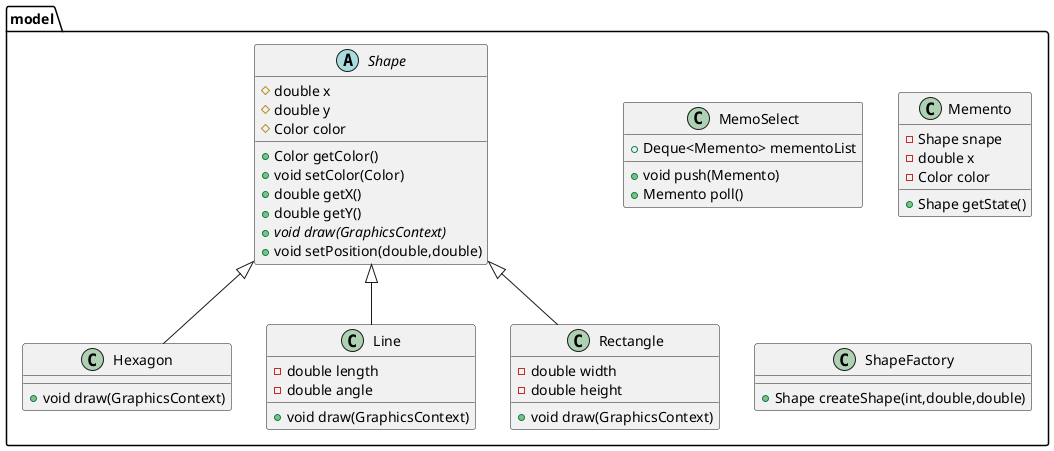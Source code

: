 @startuml
class model.MemoSelect {
+ Deque<Memento> mementoList
+ void push(Memento)
+ Memento poll()
}


class model.Hexagon {
+ void draw(GraphicsContext)
}

abstract class model.Shape {
# double x
# double y
# Color color
+ Color getColor()
+ void setColor(Color)
+ double getX()
+ double getY()
+ {abstract}void draw(GraphicsContext)
+ void setPosition(double,double)
}


class model.Line {
- double length
- double angle
+ void draw(GraphicsContext)
}


class model.Memento {
- Shape snape
- double x
- Color color
+ Shape getState()
}


class model.Rectangle {
- double width
- double height
+ void draw(GraphicsContext)
}


class model.ShapeFactory {
+ Shape createShape(int,double,double)
}



model.Shape <|-- model.Hexagon
model.Shape <|-- model.Line
model.Shape <|-- model.Rectangle
@enduml